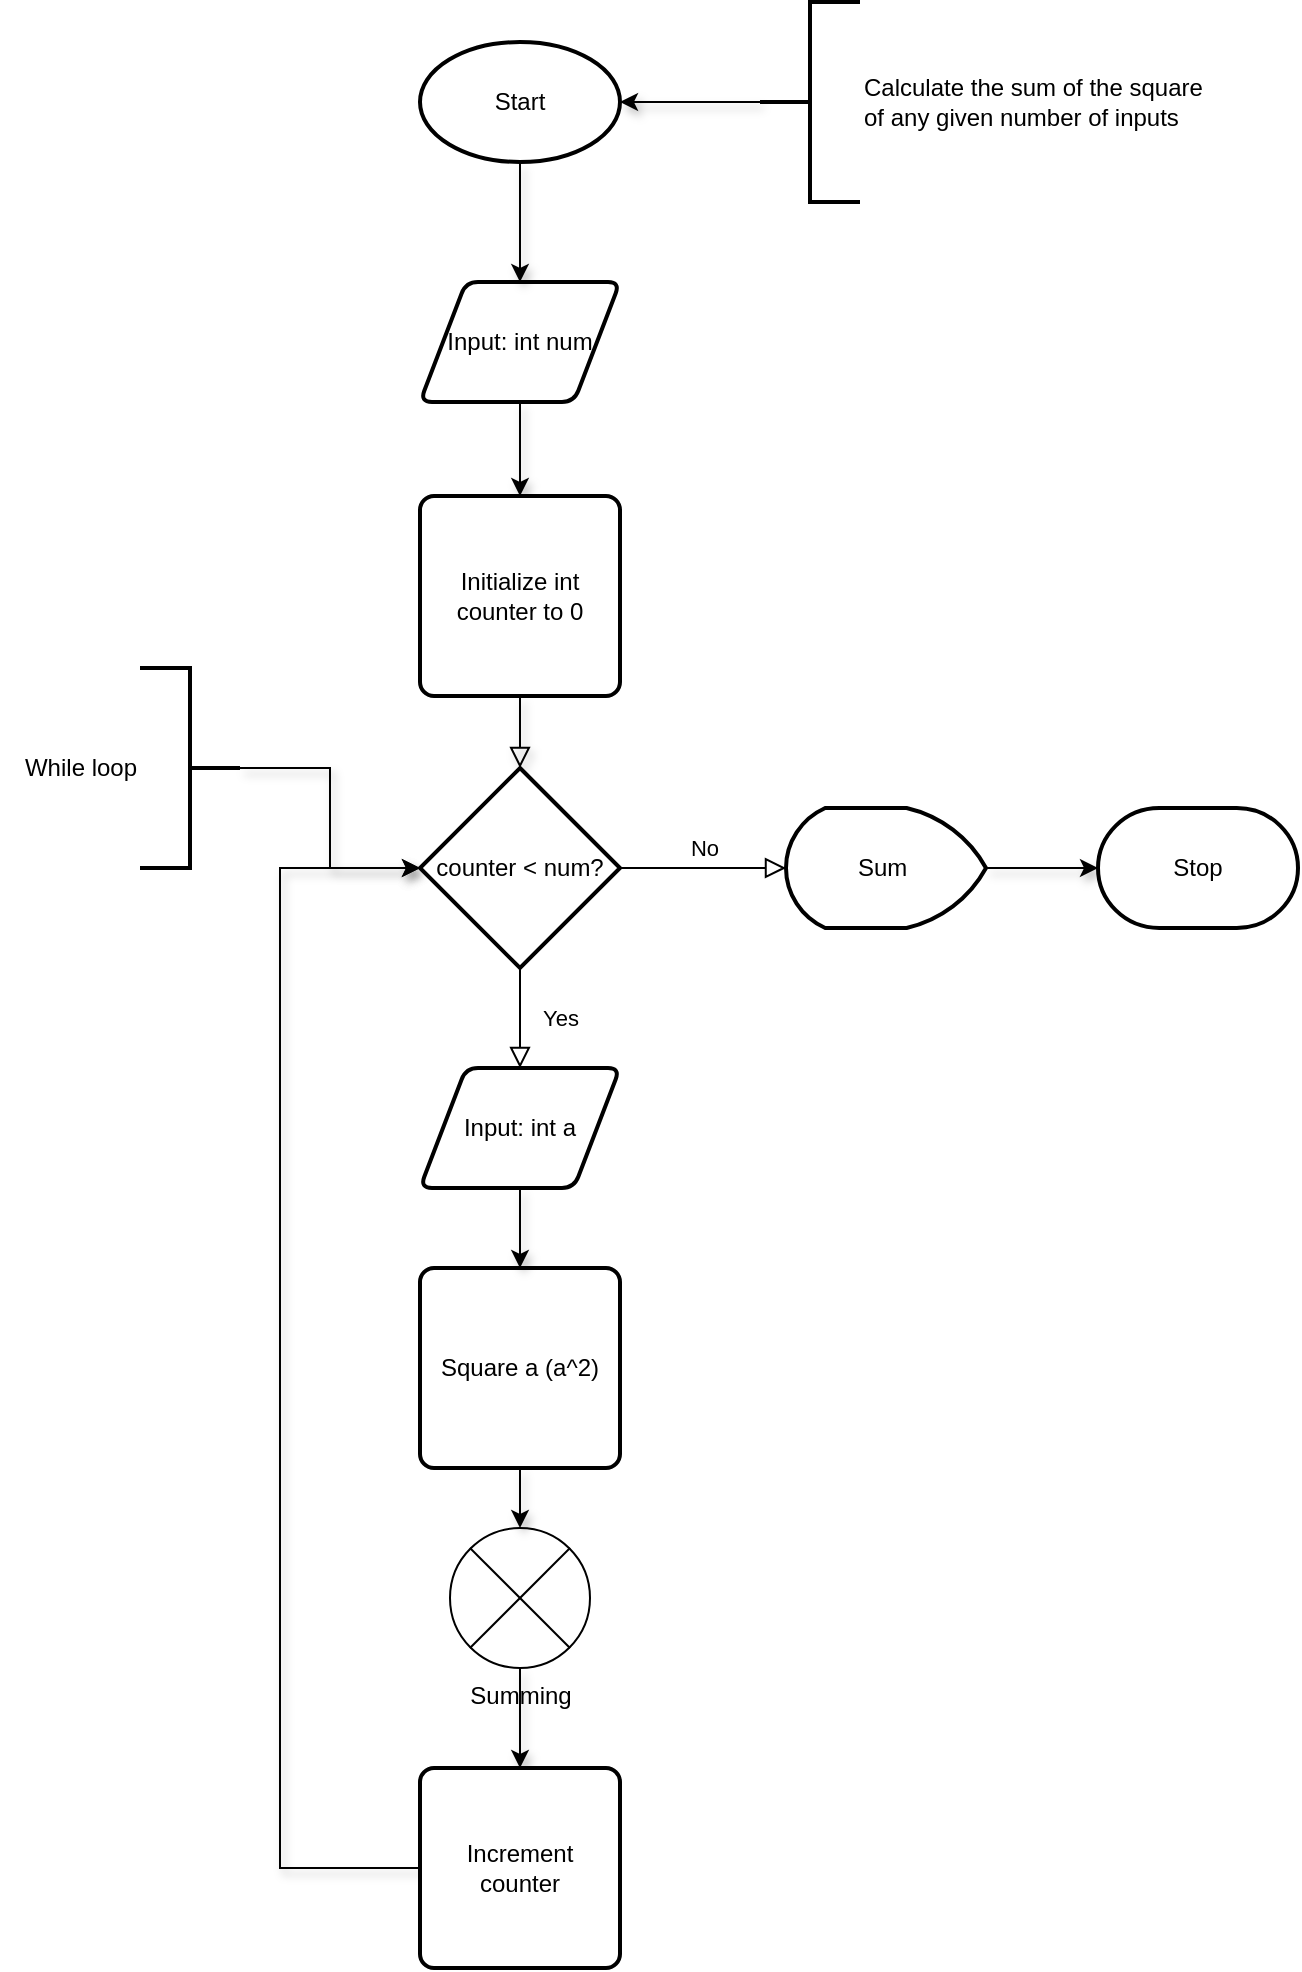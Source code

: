 <mxfile version="20.8.23" type="github">
  <diagram id="C5RBs43oDa-KdzZeNtuy" name="Page-1">
    <mxGraphModel dx="794" dy="1617" grid="1" gridSize="10" guides="1" tooltips="1" connect="1" arrows="1" fold="1" page="1" pageScale="1" pageWidth="827" pageHeight="1169" math="0" shadow="0">
      <root>
        <mxCell id="WIyWlLk6GJQsqaUBKTNV-0" />
        <mxCell id="WIyWlLk6GJQsqaUBKTNV-1" parent="WIyWlLk6GJQsqaUBKTNV-0" />
        <mxCell id="-2RjMBubcI_NmqtKYA7N-0" value="" style="rounded=0;html=1;jettySize=auto;orthogonalLoop=1;fontSize=11;endArrow=block;endFill=0;endSize=8;strokeWidth=1;shadow=1;labelBackgroundColor=none;edgeStyle=orthogonalEdgeStyle;exitX=0.5;exitY=1;exitDx=0;exitDy=0;entryX=0.5;entryY=0;entryDx=0;entryDy=0;entryPerimeter=0;" edge="1" parent="WIyWlLk6GJQsqaUBKTNV-1" source="-2RjMBubcI_NmqtKYA7N-18" target="-2RjMBubcI_NmqtKYA7N-21">
          <mxGeometry relative="1" as="geometry">
            <mxPoint x="280" y="209" as="sourcePoint" />
            <mxPoint x="280.0" y="270" as="targetPoint" />
          </mxGeometry>
        </mxCell>
        <mxCell id="-2RjMBubcI_NmqtKYA7N-1" value="" style="edgeStyle=orthogonalEdgeStyle;rounded=0;orthogonalLoop=1;jettySize=auto;html=1;shadow=1;entryX=0.5;entryY=0;entryDx=0;entryDy=0;exitX=0.5;exitY=1;exitDx=0;exitDy=0;" edge="1" parent="WIyWlLk6GJQsqaUBKTNV-1" source="-2RjMBubcI_NmqtKYA7N-10" target="-2RjMBubcI_NmqtKYA7N-18">
          <mxGeometry relative="1" as="geometry">
            <mxPoint x="380" y="119" as="sourcePoint" />
            <mxPoint x="280" y="149" as="targetPoint" />
          </mxGeometry>
        </mxCell>
        <mxCell id="-2RjMBubcI_NmqtKYA7N-2" value="Yes" style="rounded=0;html=1;jettySize=auto;orthogonalLoop=1;fontSize=11;endArrow=block;endFill=0;endSize=8;strokeWidth=1;shadow=0;labelBackgroundColor=none;edgeStyle=orthogonalEdgeStyle;entryX=0.5;entryY=0;entryDx=0;entryDy=0;exitX=0.5;exitY=1;exitDx=0;exitDy=0;exitPerimeter=0;" edge="1" parent="WIyWlLk6GJQsqaUBKTNV-1" source="-2RjMBubcI_NmqtKYA7N-21" target="-2RjMBubcI_NmqtKYA7N-23">
          <mxGeometry y="20" relative="1" as="geometry">
            <mxPoint as="offset" />
            <mxPoint x="279.81" y="370" as="sourcePoint" />
            <mxPoint x="279.81" y="430.0" as="targetPoint" />
            <Array as="points" />
          </mxGeometry>
        </mxCell>
        <mxCell id="-2RjMBubcI_NmqtKYA7N-3" value="No" style="edgeStyle=orthogonalEdgeStyle;rounded=0;html=1;jettySize=auto;orthogonalLoop=1;fontSize=11;endArrow=block;endFill=0;endSize=8;strokeWidth=1;shadow=0;labelBackgroundColor=none;exitX=1;exitY=0.5;exitDx=0;exitDy=0;exitPerimeter=0;entryX=1;entryY=0.5;entryDx=0;entryDy=0;entryPerimeter=0;" edge="1" parent="WIyWlLk6GJQsqaUBKTNV-1" source="-2RjMBubcI_NmqtKYA7N-21" target="-2RjMBubcI_NmqtKYA7N-12">
          <mxGeometry y="10" relative="1" as="geometry">
            <mxPoint as="offset" />
            <mxPoint x="340.0" y="310" as="sourcePoint" />
            <mxPoint x="390" y="190" as="targetPoint" />
            <Array as="points" />
          </mxGeometry>
        </mxCell>
        <mxCell id="-2RjMBubcI_NmqtKYA7N-4" value="" style="endArrow=classic;html=1;rounded=0;shadow=1;entryX=0;entryY=0.5;entryDx=0;entryDy=0;exitX=0;exitY=0.5;exitDx=0;exitDy=0;" edge="1" parent="WIyWlLk6GJQsqaUBKTNV-1" source="-2RjMBubcI_NmqtKYA7N-24">
          <mxGeometry width="50" height="50" relative="1" as="geometry">
            <mxPoint x="220" y="540" as="sourcePoint" />
            <mxPoint x="230" y="310" as="targetPoint" />
            <Array as="points">
              <mxPoint x="160" y="810" />
              <mxPoint x="160" y="675" />
              <mxPoint x="160" y="310" />
            </Array>
          </mxGeometry>
        </mxCell>
        <mxCell id="-2RjMBubcI_NmqtKYA7N-5" value="" style="edgeStyle=orthogonalEdgeStyle;rounded=0;orthogonalLoop=1;jettySize=auto;html=1;shadow=1;entryX=1;entryY=0.5;entryDx=0;entryDy=0;entryPerimeter=0;" edge="1" parent="WIyWlLk6GJQsqaUBKTNV-1" source="-2RjMBubcI_NmqtKYA7N-6" target="-2RjMBubcI_NmqtKYA7N-15">
          <mxGeometry relative="1" as="geometry">
            <mxPoint x="330" y="47" as="targetPoint" />
          </mxGeometry>
        </mxCell>
        <mxCell id="-2RjMBubcI_NmqtKYA7N-6" value="Calculate the sum of the square &lt;br&gt;of any given number of inputs" style="strokeWidth=2;html=1;shape=mxgraph.flowchart.annotation_2;align=left;labelPosition=right;pointerEvents=1;" vertex="1" parent="WIyWlLk6GJQsqaUBKTNV-1">
          <mxGeometry x="400" y="-123" width="50" height="100" as="geometry" />
        </mxCell>
        <mxCell id="-2RjMBubcI_NmqtKYA7N-7" value="" style="edgeStyle=orthogonalEdgeStyle;rounded=0;orthogonalLoop=1;jettySize=auto;html=1;shadow=1;" edge="1" parent="WIyWlLk6GJQsqaUBKTNV-1" source="-2RjMBubcI_NmqtKYA7N-8" target="-2RjMBubcI_NmqtKYA7N-21">
          <mxGeometry relative="1" as="geometry" />
        </mxCell>
        <mxCell id="-2RjMBubcI_NmqtKYA7N-8" value="" style="strokeWidth=2;html=1;shape=mxgraph.flowchart.annotation_2;align=left;labelPosition=right;pointerEvents=1;direction=west;" vertex="1" parent="WIyWlLk6GJQsqaUBKTNV-1">
          <mxGeometry x="90" y="210" width="50" height="100" as="geometry" />
        </mxCell>
        <mxCell id="-2RjMBubcI_NmqtKYA7N-9" value="While loop" style="text;html=1;align=center;verticalAlign=middle;resizable=0;points=[];autosize=1;strokeColor=none;fillColor=none;" vertex="1" parent="WIyWlLk6GJQsqaUBKTNV-1">
          <mxGeometry x="20" y="245" width="80" height="30" as="geometry" />
        </mxCell>
        <mxCell id="-2RjMBubcI_NmqtKYA7N-10" value="Input: int num" style="shape=parallelogram;html=1;strokeWidth=2;perimeter=parallelogramPerimeter;whiteSpace=wrap;rounded=1;arcSize=12;size=0.23;" vertex="1" parent="WIyWlLk6GJQsqaUBKTNV-1">
          <mxGeometry x="230" y="17" width="100" height="60" as="geometry" />
        </mxCell>
        <mxCell id="-2RjMBubcI_NmqtKYA7N-11" value="" style="edgeStyle=orthogonalEdgeStyle;rounded=0;orthogonalLoop=1;jettySize=auto;html=1;shadow=1;" edge="1" parent="WIyWlLk6GJQsqaUBKTNV-1" source="-2RjMBubcI_NmqtKYA7N-12" target="-2RjMBubcI_NmqtKYA7N-13">
          <mxGeometry relative="1" as="geometry" />
        </mxCell>
        <mxCell id="-2RjMBubcI_NmqtKYA7N-12" value="Sum&amp;nbsp;" style="strokeWidth=2;html=1;shape=mxgraph.flowchart.display;whiteSpace=wrap;direction=west;" vertex="1" parent="WIyWlLk6GJQsqaUBKTNV-1">
          <mxGeometry x="413" y="280" width="100" height="60" as="geometry" />
        </mxCell>
        <mxCell id="-2RjMBubcI_NmqtKYA7N-13" value="Stop" style="strokeWidth=2;html=1;shape=mxgraph.flowchart.terminator;whiteSpace=wrap;" vertex="1" parent="WIyWlLk6GJQsqaUBKTNV-1">
          <mxGeometry x="569" y="280" width="100" height="60" as="geometry" />
        </mxCell>
        <mxCell id="-2RjMBubcI_NmqtKYA7N-14" value="" style="edgeStyle=orthogonalEdgeStyle;rounded=0;orthogonalLoop=1;jettySize=auto;html=1;shadow=1;" edge="1" parent="WIyWlLk6GJQsqaUBKTNV-1" source="-2RjMBubcI_NmqtKYA7N-15" target="-2RjMBubcI_NmqtKYA7N-10">
          <mxGeometry relative="1" as="geometry" />
        </mxCell>
        <mxCell id="-2RjMBubcI_NmqtKYA7N-15" value="Start" style="strokeWidth=2;html=1;shape=mxgraph.flowchart.start_1;whiteSpace=wrap;" vertex="1" parent="WIyWlLk6GJQsqaUBKTNV-1">
          <mxGeometry x="230" y="-103" width="100" height="60" as="geometry" />
        </mxCell>
        <mxCell id="-2RjMBubcI_NmqtKYA7N-16" value="" style="edgeStyle=orthogonalEdgeStyle;rounded=0;orthogonalLoop=1;jettySize=auto;html=1;shadow=1;" edge="1" parent="WIyWlLk6GJQsqaUBKTNV-1" source="-2RjMBubcI_NmqtKYA7N-17" target="-2RjMBubcI_NmqtKYA7N-24">
          <mxGeometry relative="1" as="geometry" />
        </mxCell>
        <mxCell id="-2RjMBubcI_NmqtKYA7N-17" value="Summing" style="verticalLabelPosition=bottom;verticalAlign=top;html=1;shape=mxgraph.flowchart.or;" vertex="1" parent="WIyWlLk6GJQsqaUBKTNV-1">
          <mxGeometry x="245" y="640" width="70" height="70" as="geometry" />
        </mxCell>
        <mxCell id="-2RjMBubcI_NmqtKYA7N-18" value="Initialize int counter to 0" style="rounded=1;whiteSpace=wrap;html=1;absoluteArcSize=1;arcSize=14;strokeWidth=2;" vertex="1" parent="WIyWlLk6GJQsqaUBKTNV-1">
          <mxGeometry x="230" y="124" width="100" height="100" as="geometry" />
        </mxCell>
        <mxCell id="-2RjMBubcI_NmqtKYA7N-19" value="" style="edgeStyle=orthogonalEdgeStyle;rounded=0;orthogonalLoop=1;jettySize=auto;html=1;shadow=1;" edge="1" parent="WIyWlLk6GJQsqaUBKTNV-1" source="-2RjMBubcI_NmqtKYA7N-20" target="-2RjMBubcI_NmqtKYA7N-17">
          <mxGeometry relative="1" as="geometry" />
        </mxCell>
        <mxCell id="-2RjMBubcI_NmqtKYA7N-20" value="Square a (a^2)" style="rounded=1;whiteSpace=wrap;html=1;absoluteArcSize=1;arcSize=14;strokeWidth=2;" vertex="1" parent="WIyWlLk6GJQsqaUBKTNV-1">
          <mxGeometry x="230" y="510" width="100" height="100" as="geometry" />
        </mxCell>
        <mxCell id="-2RjMBubcI_NmqtKYA7N-21" value="counter &amp;lt; num?" style="strokeWidth=2;html=1;shape=mxgraph.flowchart.decision;whiteSpace=wrap;" vertex="1" parent="WIyWlLk6GJQsqaUBKTNV-1">
          <mxGeometry x="230" y="260" width="100" height="100" as="geometry" />
        </mxCell>
        <mxCell id="-2RjMBubcI_NmqtKYA7N-22" value="" style="edgeStyle=orthogonalEdgeStyle;rounded=0;orthogonalLoop=1;jettySize=auto;html=1;shadow=1;" edge="1" parent="WIyWlLk6GJQsqaUBKTNV-1" source="-2RjMBubcI_NmqtKYA7N-23" target="-2RjMBubcI_NmqtKYA7N-20">
          <mxGeometry relative="1" as="geometry" />
        </mxCell>
        <mxCell id="-2RjMBubcI_NmqtKYA7N-23" value="Input: int a" style="shape=parallelogram;html=1;strokeWidth=2;perimeter=parallelogramPerimeter;whiteSpace=wrap;rounded=1;arcSize=12;size=0.23;" vertex="1" parent="WIyWlLk6GJQsqaUBKTNV-1">
          <mxGeometry x="230" y="410" width="100" height="60" as="geometry" />
        </mxCell>
        <mxCell id="-2RjMBubcI_NmqtKYA7N-24" value="Increment &lt;br&gt;counter" style="rounded=1;whiteSpace=wrap;html=1;absoluteArcSize=1;arcSize=14;strokeWidth=2;" vertex="1" parent="WIyWlLk6GJQsqaUBKTNV-1">
          <mxGeometry x="230" y="760" width="100" height="100" as="geometry" />
        </mxCell>
      </root>
    </mxGraphModel>
  </diagram>
</mxfile>
